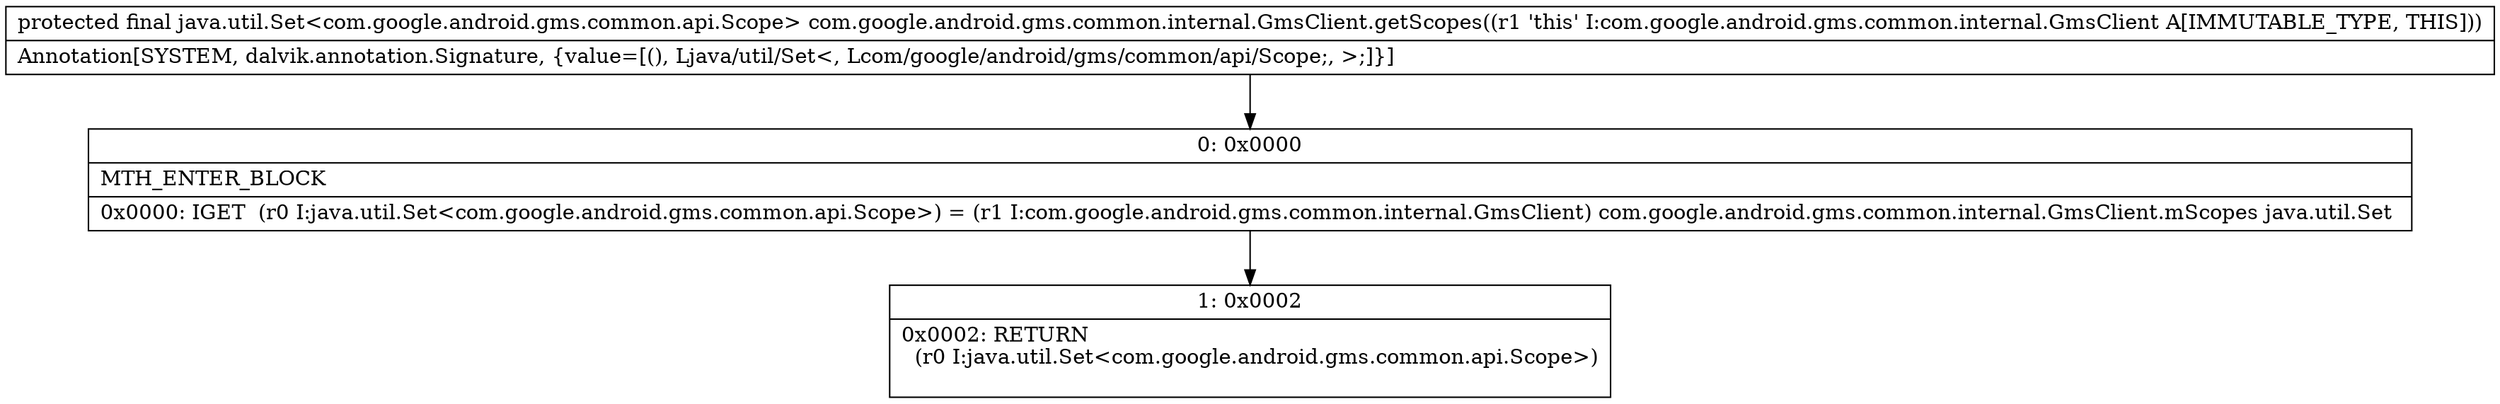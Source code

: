 digraph "CFG forcom.google.android.gms.common.internal.GmsClient.getScopes()Ljava\/util\/Set;" {
Node_0 [shape=record,label="{0\:\ 0x0000|MTH_ENTER_BLOCK\l|0x0000: IGET  (r0 I:java.util.Set\<com.google.android.gms.common.api.Scope\>) = (r1 I:com.google.android.gms.common.internal.GmsClient) com.google.android.gms.common.internal.GmsClient.mScopes java.util.Set \l}"];
Node_1 [shape=record,label="{1\:\ 0x0002|0x0002: RETURN  \l  (r0 I:java.util.Set\<com.google.android.gms.common.api.Scope\>)\l \l}"];
MethodNode[shape=record,label="{protected final java.util.Set\<com.google.android.gms.common.api.Scope\> com.google.android.gms.common.internal.GmsClient.getScopes((r1 'this' I:com.google.android.gms.common.internal.GmsClient A[IMMUTABLE_TYPE, THIS]))  | Annotation[SYSTEM, dalvik.annotation.Signature, \{value=[(), Ljava\/util\/Set\<, Lcom\/google\/android\/gms\/common\/api\/Scope;, \>;]\}]\l}"];
MethodNode -> Node_0;
Node_0 -> Node_1;
}

